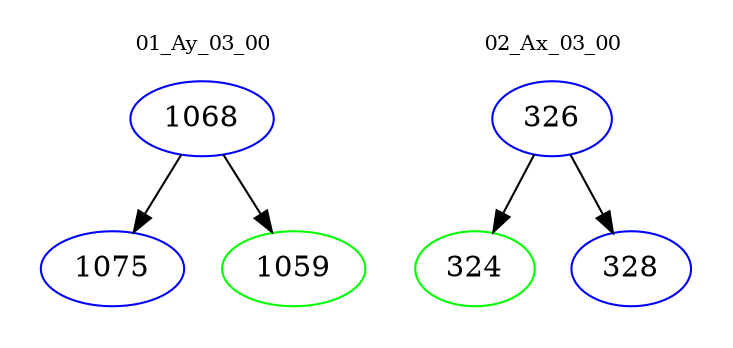 digraph{
subgraph cluster_0 {
color = white
label = "01_Ay_03_00";
fontsize=10;
T0_1068 [label="1068", color="blue"]
T0_1068 -> T0_1075 [color="black"]
T0_1075 [label="1075", color="blue"]
T0_1068 -> T0_1059 [color="black"]
T0_1059 [label="1059", color="green"]
}
subgraph cluster_1 {
color = white
label = "02_Ax_03_00";
fontsize=10;
T1_326 [label="326", color="blue"]
T1_326 -> T1_324 [color="black"]
T1_324 [label="324", color="green"]
T1_326 -> T1_328 [color="black"]
T1_328 [label="328", color="blue"]
}
}
